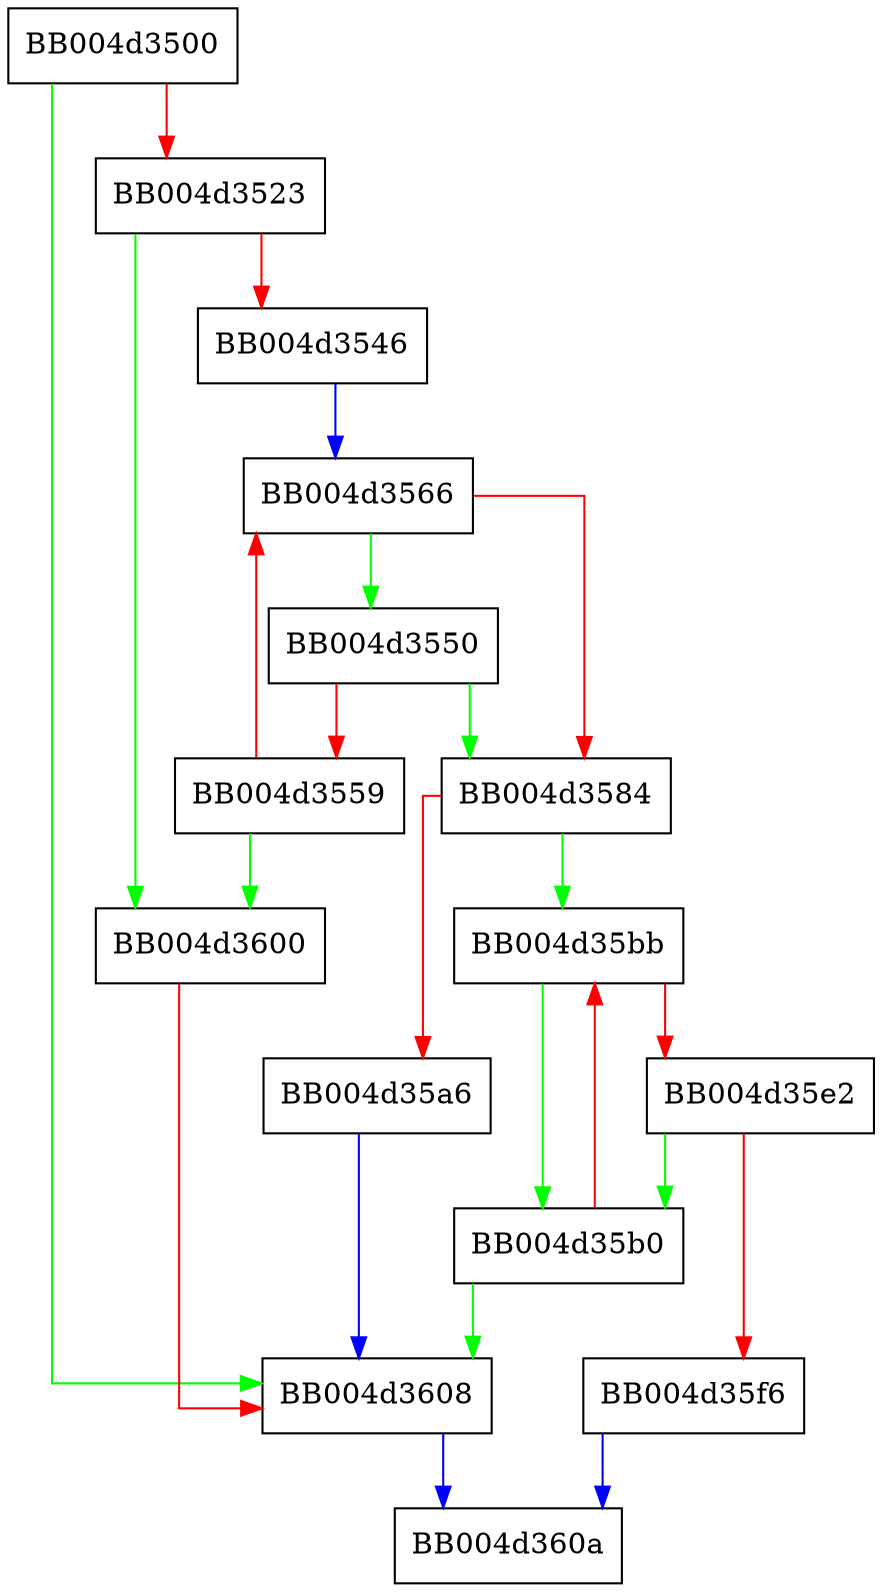 digraph use_ecc {
  node [shape="box"];
  graph [splines=ortho];
  BB004d3500 -> BB004d3608 [color="green"];
  BB004d3500 -> BB004d3523 [color="red"];
  BB004d3523 -> BB004d3600 [color="green"];
  BB004d3523 -> BB004d3546 [color="red"];
  BB004d3546 -> BB004d3566 [color="blue"];
  BB004d3550 -> BB004d3584 [color="green"];
  BB004d3550 -> BB004d3559 [color="red"];
  BB004d3559 -> BB004d3600 [color="green"];
  BB004d3559 -> BB004d3566 [color="red"];
  BB004d3566 -> BB004d3550 [color="green"];
  BB004d3566 -> BB004d3584 [color="red"];
  BB004d3584 -> BB004d35bb [color="green"];
  BB004d3584 -> BB004d35a6 [color="red"];
  BB004d35a6 -> BB004d3608 [color="blue"];
  BB004d35b0 -> BB004d3608 [color="green"];
  BB004d35b0 -> BB004d35bb [color="red"];
  BB004d35bb -> BB004d35b0 [color="green"];
  BB004d35bb -> BB004d35e2 [color="red"];
  BB004d35e2 -> BB004d35b0 [color="green"];
  BB004d35e2 -> BB004d35f6 [color="red"];
  BB004d35f6 -> BB004d360a [color="blue"];
  BB004d3600 -> BB004d3608 [color="red"];
  BB004d3608 -> BB004d360a [color="blue"];
}